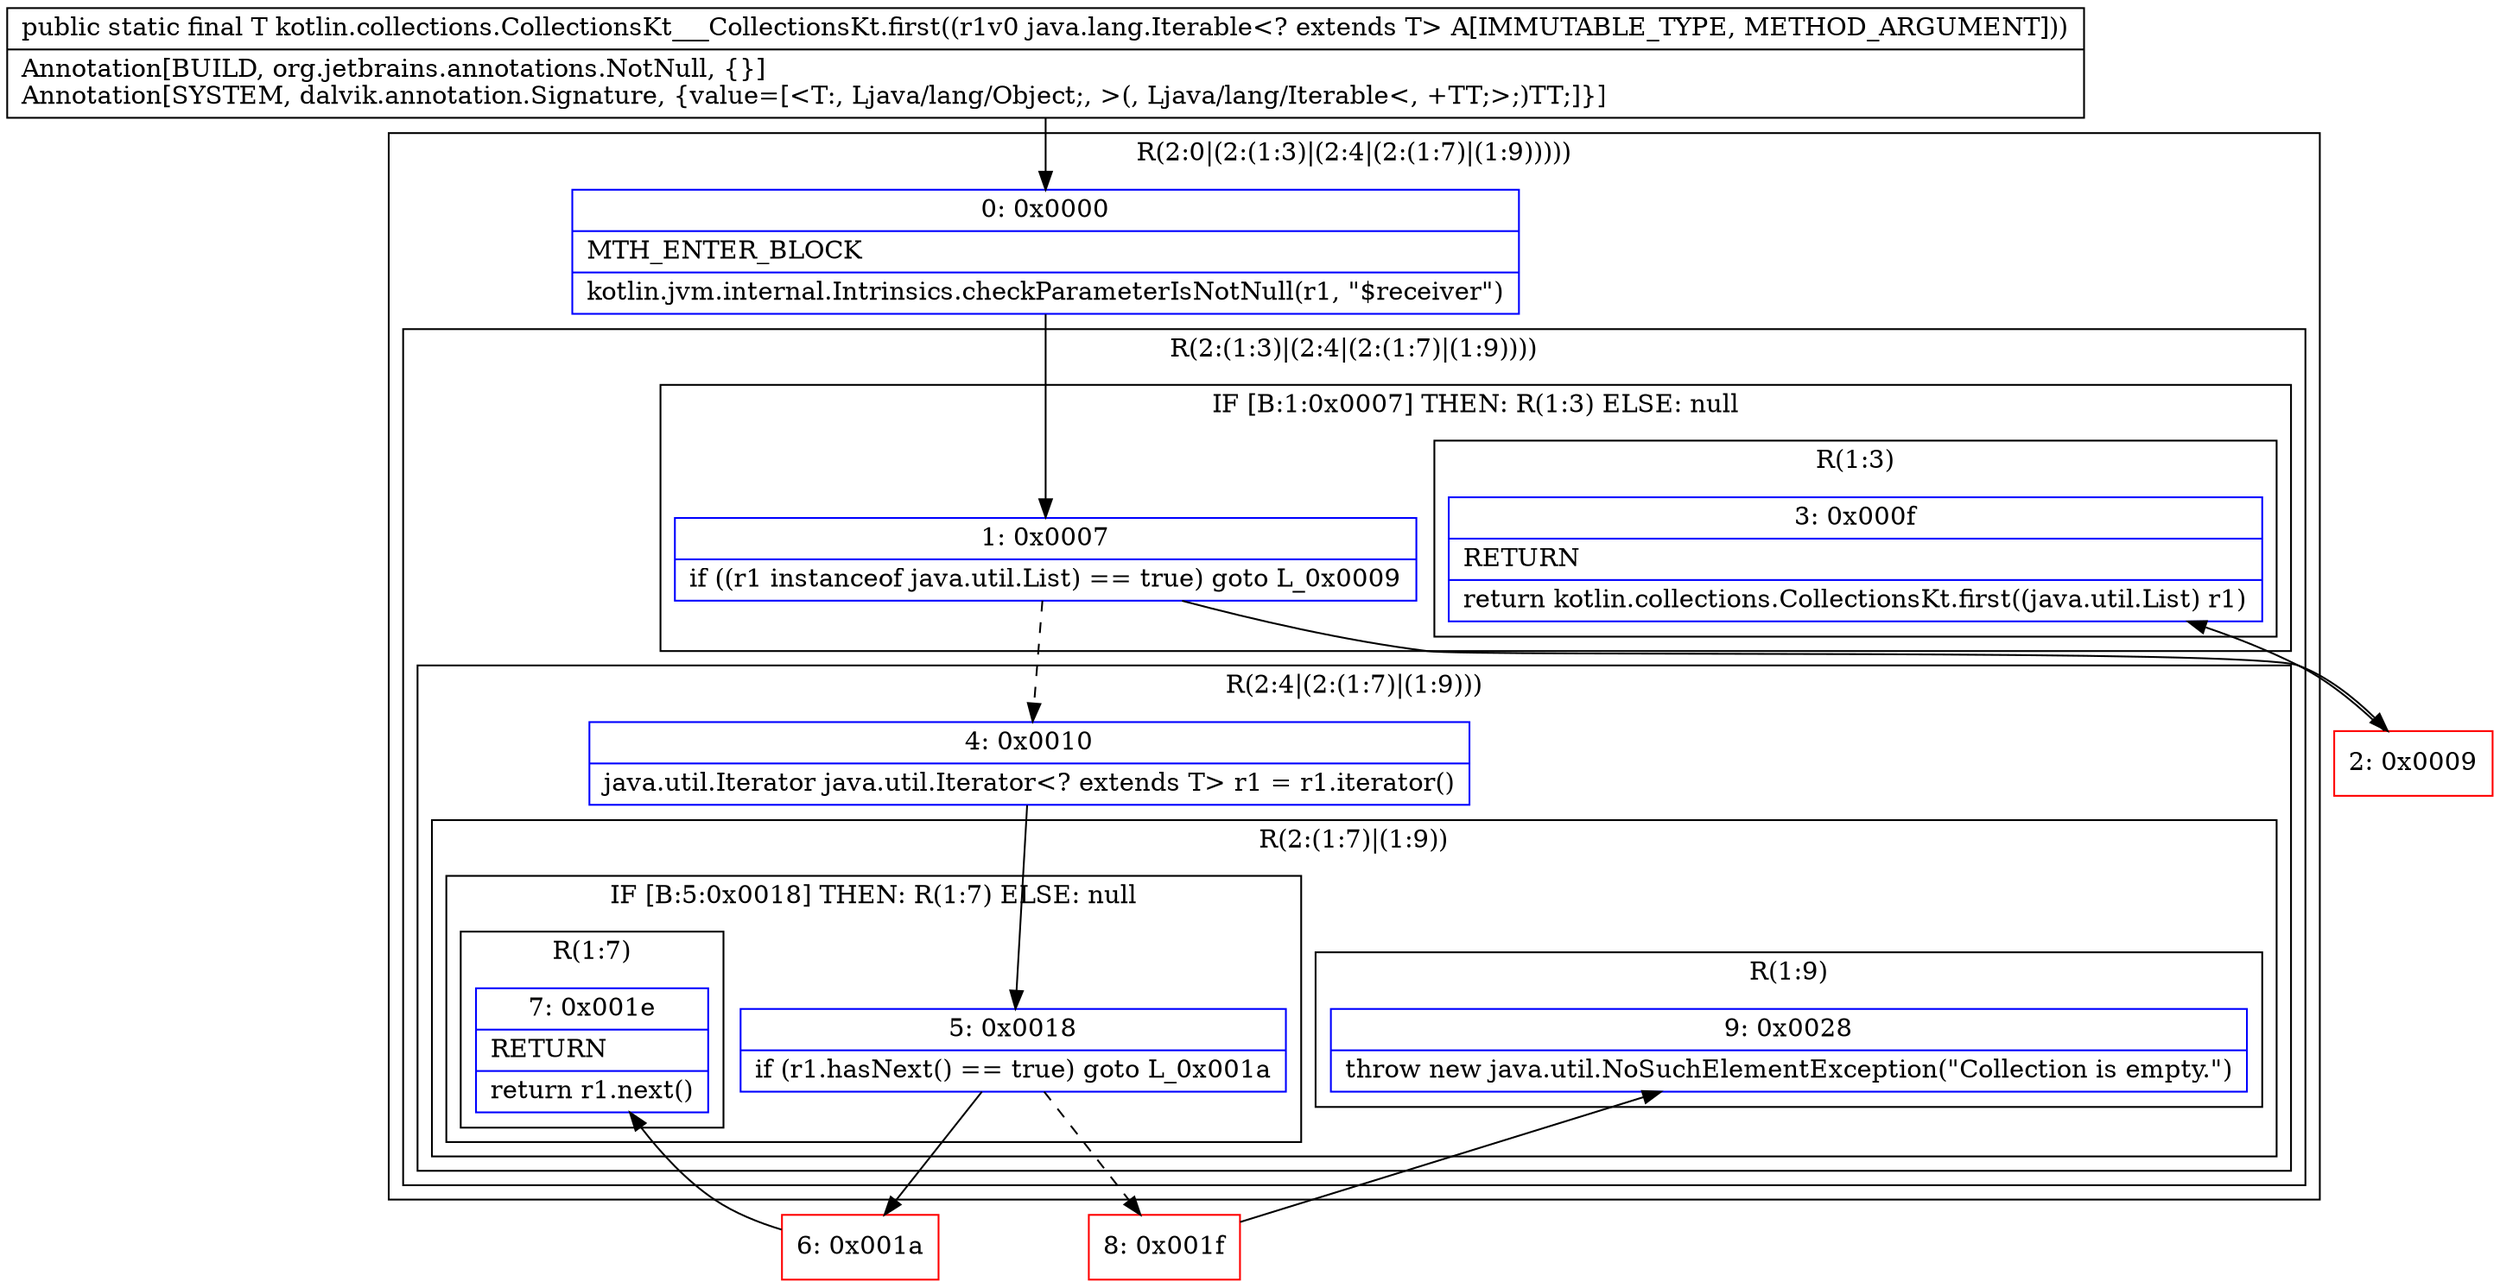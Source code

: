 digraph "CFG forkotlin.collections.CollectionsKt___CollectionsKt.first(Ljava\/lang\/Iterable;)Ljava\/lang\/Object;" {
subgraph cluster_Region_1002135306 {
label = "R(2:0|(2:(1:3)|(2:4|(2:(1:7)|(1:9)))))";
node [shape=record,color=blue];
Node_0 [shape=record,label="{0\:\ 0x0000|MTH_ENTER_BLOCK\l|kotlin.jvm.internal.Intrinsics.checkParameterIsNotNull(r1, \"$receiver\")\l}"];
subgraph cluster_Region_1923684434 {
label = "R(2:(1:3)|(2:4|(2:(1:7)|(1:9))))";
node [shape=record,color=blue];
subgraph cluster_IfRegion_2130206084 {
label = "IF [B:1:0x0007] THEN: R(1:3) ELSE: null";
node [shape=record,color=blue];
Node_1 [shape=record,label="{1\:\ 0x0007|if ((r1 instanceof java.util.List) == true) goto L_0x0009\l}"];
subgraph cluster_Region_1733979540 {
label = "R(1:3)";
node [shape=record,color=blue];
Node_3 [shape=record,label="{3\:\ 0x000f|RETURN\l|return kotlin.collections.CollectionsKt.first((java.util.List) r1)\l}"];
}
}
subgraph cluster_Region_141020889 {
label = "R(2:4|(2:(1:7)|(1:9)))";
node [shape=record,color=blue];
Node_4 [shape=record,label="{4\:\ 0x0010|java.util.Iterator java.util.Iterator\<? extends T\> r1 = r1.iterator()\l}"];
subgraph cluster_Region_108543354 {
label = "R(2:(1:7)|(1:9))";
node [shape=record,color=blue];
subgraph cluster_IfRegion_1217425180 {
label = "IF [B:5:0x0018] THEN: R(1:7) ELSE: null";
node [shape=record,color=blue];
Node_5 [shape=record,label="{5\:\ 0x0018|if (r1.hasNext() == true) goto L_0x001a\l}"];
subgraph cluster_Region_1392935486 {
label = "R(1:7)";
node [shape=record,color=blue];
Node_7 [shape=record,label="{7\:\ 0x001e|RETURN\l|return r1.next()\l}"];
}
}
subgraph cluster_Region_1009372783 {
label = "R(1:9)";
node [shape=record,color=blue];
Node_9 [shape=record,label="{9\:\ 0x0028|throw new java.util.NoSuchElementException(\"Collection is empty.\")\l}"];
}
}
}
}
}
Node_2 [shape=record,color=red,label="{2\:\ 0x0009}"];
Node_6 [shape=record,color=red,label="{6\:\ 0x001a}"];
Node_8 [shape=record,color=red,label="{8\:\ 0x001f}"];
MethodNode[shape=record,label="{public static final T kotlin.collections.CollectionsKt___CollectionsKt.first((r1v0 java.lang.Iterable\<? extends T\> A[IMMUTABLE_TYPE, METHOD_ARGUMENT]))  | Annotation[BUILD, org.jetbrains.annotations.NotNull, \{\}]\lAnnotation[SYSTEM, dalvik.annotation.Signature, \{value=[\<T:, Ljava\/lang\/Object;, \>(, Ljava\/lang\/Iterable\<, +TT;\>;)TT;]\}]\l}"];
MethodNode -> Node_0;
Node_0 -> Node_1;
Node_1 -> Node_2;
Node_1 -> Node_4[style=dashed];
Node_4 -> Node_5;
Node_5 -> Node_6;
Node_5 -> Node_8[style=dashed];
Node_2 -> Node_3;
Node_6 -> Node_7;
Node_8 -> Node_9;
}

